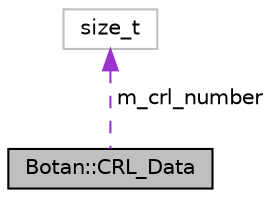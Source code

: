 digraph "Botan::CRL_Data"
{
  edge [fontname="Helvetica",fontsize="10",labelfontname="Helvetica",labelfontsize="10"];
  node [fontname="Helvetica",fontsize="10",shape=record];
  Node1 [label="Botan::CRL_Data",height=0.2,width=0.4,color="black", fillcolor="grey75", style="filled", fontcolor="black"];
  Node2 -> Node1 [dir="back",color="darkorchid3",fontsize="10",style="dashed",label=" m_crl_number" ];
  Node2 [label="size_t",height=0.2,width=0.4,color="grey75", fillcolor="white", style="filled"];
}
